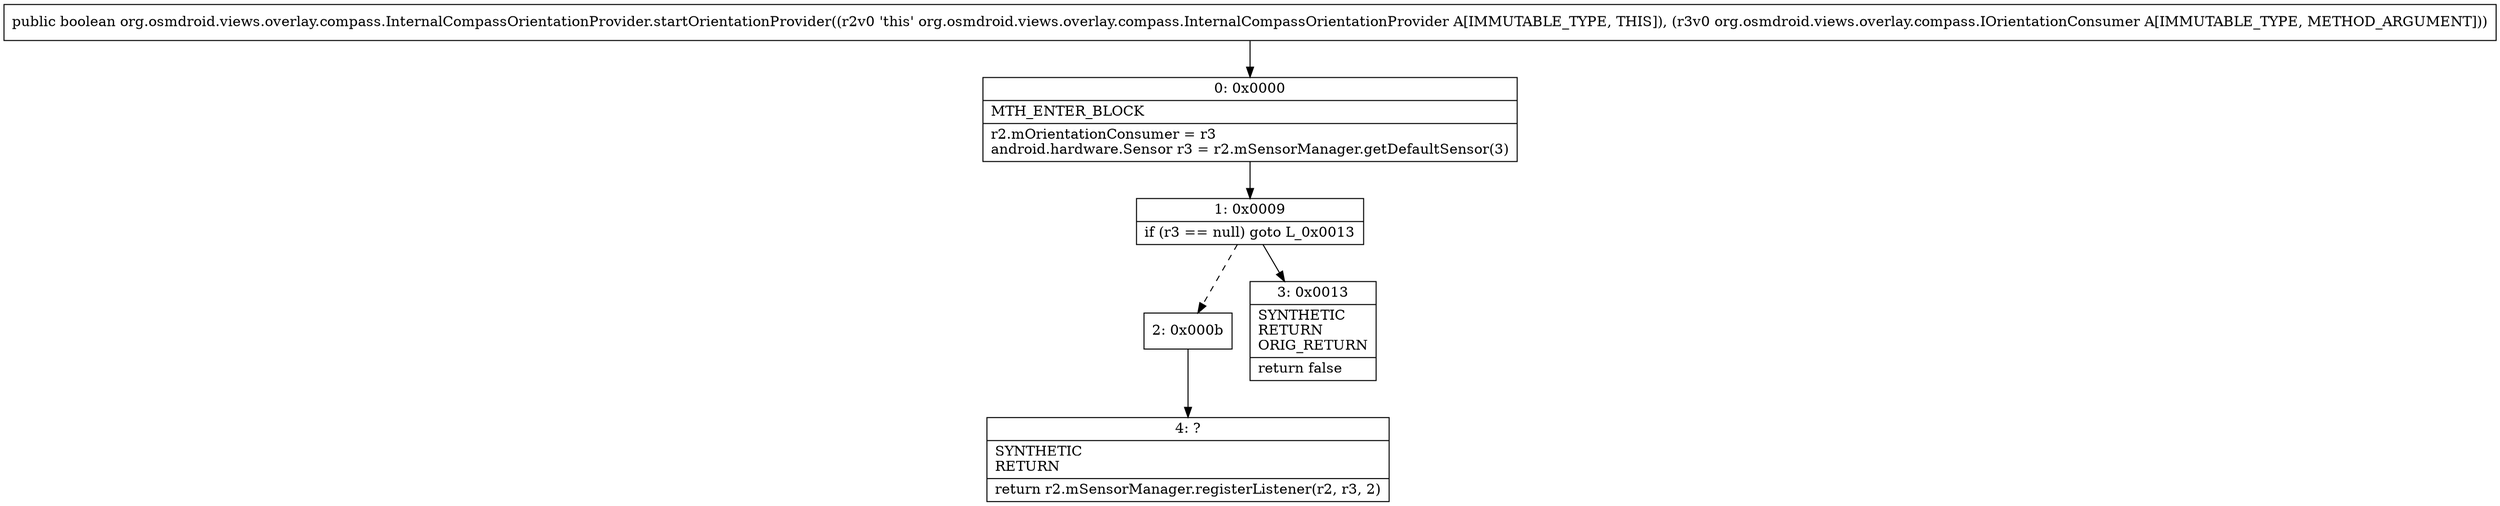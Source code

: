 digraph "CFG fororg.osmdroid.views.overlay.compass.InternalCompassOrientationProvider.startOrientationProvider(Lorg\/osmdroid\/views\/overlay\/compass\/IOrientationConsumer;)Z" {
Node_0 [shape=record,label="{0\:\ 0x0000|MTH_ENTER_BLOCK\l|r2.mOrientationConsumer = r3\landroid.hardware.Sensor r3 = r2.mSensorManager.getDefaultSensor(3)\l}"];
Node_1 [shape=record,label="{1\:\ 0x0009|if (r3 == null) goto L_0x0013\l}"];
Node_2 [shape=record,label="{2\:\ 0x000b}"];
Node_3 [shape=record,label="{3\:\ 0x0013|SYNTHETIC\lRETURN\lORIG_RETURN\l|return false\l}"];
Node_4 [shape=record,label="{4\:\ ?|SYNTHETIC\lRETURN\l|return r2.mSensorManager.registerListener(r2, r3, 2)\l}"];
MethodNode[shape=record,label="{public boolean org.osmdroid.views.overlay.compass.InternalCompassOrientationProvider.startOrientationProvider((r2v0 'this' org.osmdroid.views.overlay.compass.InternalCompassOrientationProvider A[IMMUTABLE_TYPE, THIS]), (r3v0 org.osmdroid.views.overlay.compass.IOrientationConsumer A[IMMUTABLE_TYPE, METHOD_ARGUMENT])) }"];
MethodNode -> Node_0;
Node_0 -> Node_1;
Node_1 -> Node_2[style=dashed];
Node_1 -> Node_3;
Node_2 -> Node_4;
}

